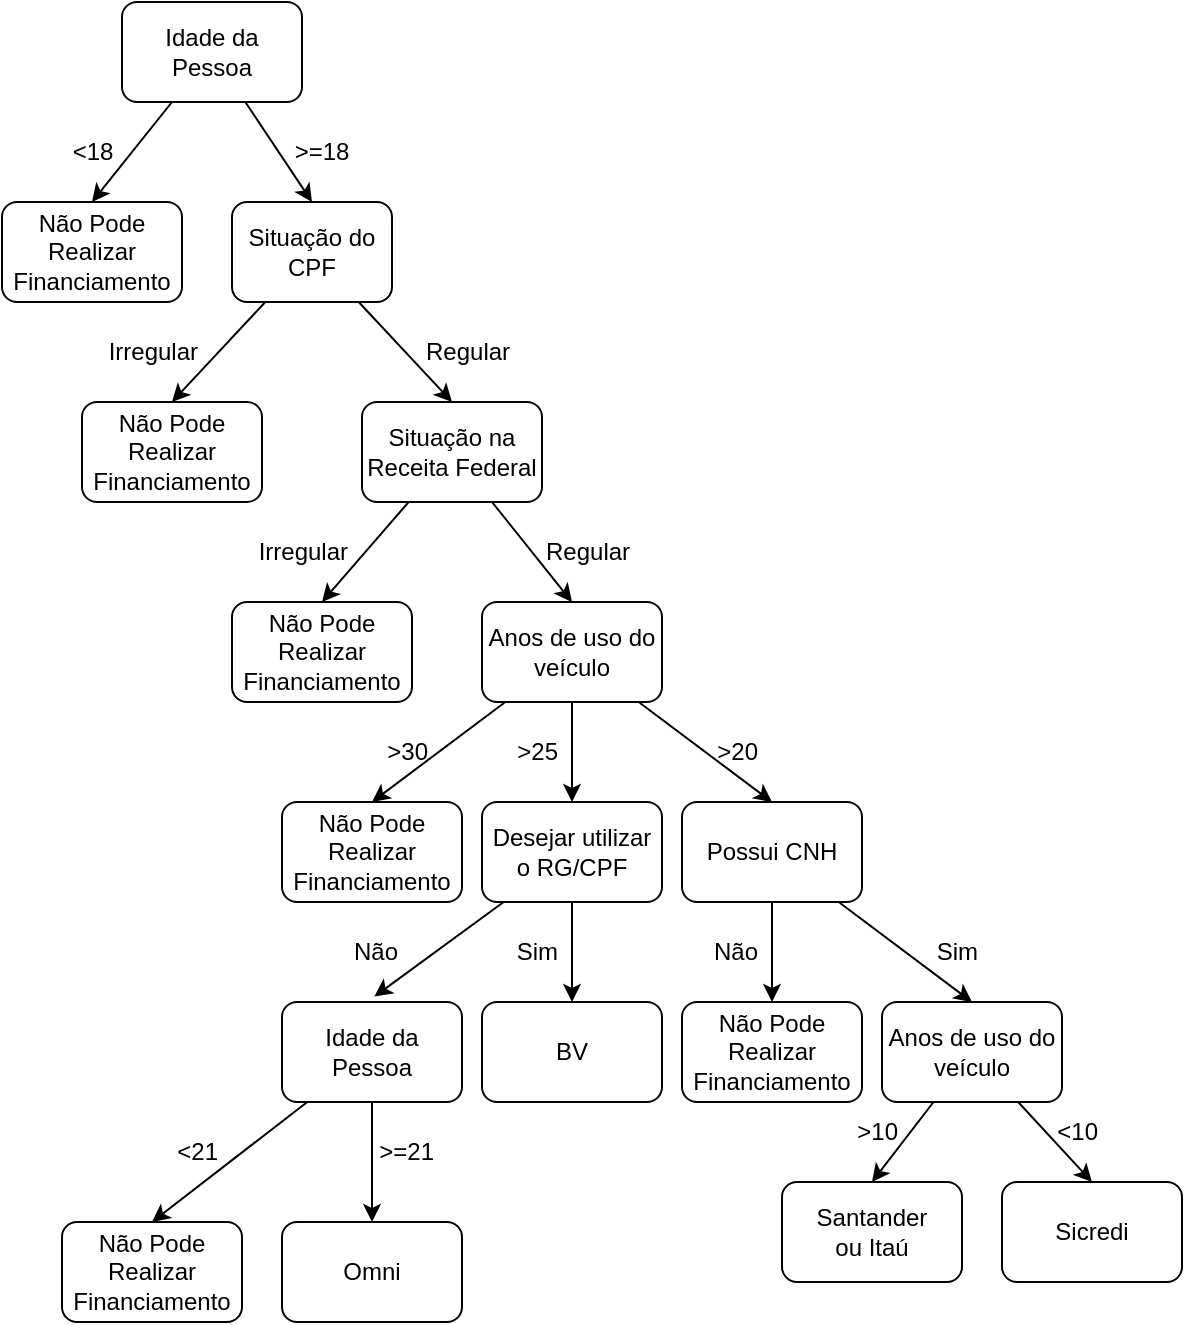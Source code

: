 <mxfile>
    <diagram id="gdjenpCYscjtsmnN4FRi" name="Page-1">
        <mxGraphModel dx="1198" dy="792" grid="1" gridSize="10" guides="1" tooltips="1" connect="1" arrows="1" fold="1" page="1" pageScale="1" pageWidth="1200" pageHeight="1920" math="0" shadow="0">
            <root>
                <mxCell id="0"/>
                <mxCell id="1" parent="0"/>
                <mxCell id="6" value="Não Pode Realizar Financiamento" style="rounded=1;whiteSpace=wrap;html=1;" parent="1" vertex="1">
                    <mxGeometry x="305" y="140" width="90" height="50" as="geometry"/>
                </mxCell>
                <mxCell id="15" style="edgeStyle=none;html=1;entryX=0.5;entryY=0;entryDx=0;entryDy=0;" parent="1" source="7" target="14" edge="1">
                    <mxGeometry relative="1" as="geometry"/>
                </mxCell>
                <mxCell id="18" style="edgeStyle=none;html=1;entryX=0.5;entryY=0;entryDx=0;entryDy=0;" parent="1" source="7" target="17" edge="1">
                    <mxGeometry relative="1" as="geometry"/>
                </mxCell>
                <mxCell id="7" value="Situação do CPF" style="rounded=1;whiteSpace=wrap;html=1;" parent="1" vertex="1">
                    <mxGeometry x="420" y="140" width="80" height="50" as="geometry"/>
                </mxCell>
                <mxCell id="10" value="&amp;lt;18" style="text;html=1;strokeColor=none;fillColor=none;align=center;verticalAlign=middle;whiteSpace=wrap;rounded=0;" parent="1" vertex="1">
                    <mxGeometry x="332.5" y="100" width="35" height="30" as="geometry"/>
                </mxCell>
                <mxCell id="12" value="&amp;gt;=18" style="text;html=1;strokeColor=none;fillColor=none;align=center;verticalAlign=middle;whiteSpace=wrap;rounded=0;" parent="1" vertex="1">
                    <mxGeometry x="450" y="100" width="30" height="30" as="geometry"/>
                </mxCell>
                <mxCell id="14" value="Não Pode Realizar Financiamento" style="rounded=1;whiteSpace=wrap;html=1;" parent="1" vertex="1">
                    <mxGeometry x="345" y="240" width="90" height="50" as="geometry"/>
                </mxCell>
                <mxCell id="16" value="Irregular" style="text;html=1;strokeColor=none;fillColor=none;align=right;verticalAlign=middle;whiteSpace=wrap;rounded=0;" parent="1" vertex="1">
                    <mxGeometry x="345" y="200" width="60" height="30" as="geometry"/>
                </mxCell>
                <mxCell id="21" style="edgeStyle=none;html=1;entryX=0.5;entryY=0;entryDx=0;entryDy=0;" parent="1" source="17" target="20" edge="1">
                    <mxGeometry relative="1" as="geometry"/>
                </mxCell>
                <mxCell id="24" style="edgeStyle=none;html=1;entryX=0.5;entryY=0;entryDx=0;entryDy=0;" parent="1" source="17" target="23" edge="1">
                    <mxGeometry relative="1" as="geometry"/>
                </mxCell>
                <mxCell id="17" value="Situação na Receita Federal" style="rounded=1;whiteSpace=wrap;html=1;" parent="1" vertex="1">
                    <mxGeometry x="485" y="240" width="90" height="50" as="geometry"/>
                </mxCell>
                <mxCell id="19" value="Regular" style="text;html=1;strokeColor=none;fillColor=none;align=left;verticalAlign=middle;whiteSpace=wrap;rounded=0;" parent="1" vertex="1">
                    <mxGeometry x="515" y="200" width="60" height="30" as="geometry"/>
                </mxCell>
                <mxCell id="20" value="Não Pode Realizar Financiamento" style="rounded=1;whiteSpace=wrap;html=1;" parent="1" vertex="1">
                    <mxGeometry x="420" y="340" width="90" height="50" as="geometry"/>
                </mxCell>
                <mxCell id="22" value="Irregular" style="text;html=1;strokeColor=none;fillColor=none;align=right;verticalAlign=middle;whiteSpace=wrap;rounded=0;" parent="1" vertex="1">
                    <mxGeometry x="420" y="300" width="60" height="30" as="geometry"/>
                </mxCell>
                <mxCell id="28" style="edgeStyle=none;html=1;entryX=0.5;entryY=0;entryDx=0;entryDy=0;" parent="1" source="23" target="27" edge="1">
                    <mxGeometry relative="1" as="geometry"/>
                </mxCell>
                <mxCell id="33" style="edgeStyle=none;html=1;entryX=0.5;entryY=0;entryDx=0;entryDy=0;" parent="1" source="23" target="32" edge="1">
                    <mxGeometry relative="1" as="geometry"/>
                </mxCell>
                <mxCell id="47" style="edgeStyle=none;html=1;entryX=0.5;entryY=0;entryDx=0;entryDy=0;" parent="1" source="23" target="46" edge="1">
                    <mxGeometry relative="1" as="geometry"/>
                </mxCell>
                <mxCell id="23" value="Anos de uso do veículo" style="rounded=1;whiteSpace=wrap;html=1;" parent="1" vertex="1">
                    <mxGeometry x="545" y="340" width="90" height="50" as="geometry"/>
                </mxCell>
                <mxCell id="25" value="Regular" style="text;html=1;strokeColor=none;fillColor=none;align=left;verticalAlign=middle;whiteSpace=wrap;rounded=0;" parent="1" vertex="1">
                    <mxGeometry x="575" y="300" width="60" height="30" as="geometry"/>
                </mxCell>
                <mxCell id="27" value="Não Pode Realizar Financiamento" style="rounded=1;whiteSpace=wrap;html=1;" parent="1" vertex="1">
                    <mxGeometry x="445" y="440" width="90" height="50" as="geometry"/>
                </mxCell>
                <mxCell id="29" value="&amp;gt;30" style="text;html=1;strokeColor=none;fillColor=none;align=right;verticalAlign=middle;whiteSpace=wrap;rounded=0;" parent="1" vertex="1">
                    <mxGeometry x="495" y="400" width="25" height="30" as="geometry"/>
                </mxCell>
                <mxCell id="37" style="edgeStyle=none;html=1;entryX=0.5;entryY=0;entryDx=0;entryDy=0;" parent="1" source="30" target="36" edge="1">
                    <mxGeometry relative="1" as="geometry"/>
                </mxCell>
                <mxCell id="39" style="edgeStyle=none;html=1;entryX=0.5;entryY=0;entryDx=0;entryDy=0;" parent="1" source="30" target="38" edge="1">
                    <mxGeometry relative="1" as="geometry"/>
                </mxCell>
                <mxCell id="30" value="Idade da Pessoa" style="rounded=1;whiteSpace=wrap;html=1;" parent="1" vertex="1">
                    <mxGeometry x="445" y="540" width="90" height="50" as="geometry"/>
                </mxCell>
                <mxCell id="54" style="edgeStyle=none;html=1;entryX=0.5;entryY=0;entryDx=0;entryDy=0;" parent="1" source="32" target="53" edge="1">
                    <mxGeometry relative="1" as="geometry"/>
                </mxCell>
                <mxCell id="58" style="edgeStyle=none;html=1;entryX=0.5;entryY=0;entryDx=0;entryDy=0;" parent="1" source="32" target="57" edge="1">
                    <mxGeometry relative="1" as="geometry"/>
                </mxCell>
                <mxCell id="32" value="Possui CNH" style="rounded=1;whiteSpace=wrap;html=1;" parent="1" vertex="1">
                    <mxGeometry x="645" y="440" width="90" height="50" as="geometry"/>
                </mxCell>
                <mxCell id="34" value="&amp;gt;25" style="text;html=1;strokeColor=none;fillColor=none;align=right;verticalAlign=middle;whiteSpace=wrap;rounded=0;" parent="1" vertex="1">
                    <mxGeometry x="565" y="400" width="20" height="30" as="geometry"/>
                </mxCell>
                <mxCell id="36" value="Não Pode Realizar Financiamento" style="rounded=1;whiteSpace=wrap;html=1;" parent="1" vertex="1">
                    <mxGeometry x="335" y="650" width="90" height="50" as="geometry"/>
                </mxCell>
                <mxCell id="38" value="Omni" style="rounded=1;whiteSpace=wrap;html=1;" parent="1" vertex="1">
                    <mxGeometry x="445" y="650" width="90" height="50" as="geometry"/>
                </mxCell>
                <mxCell id="40" value="&amp;gt;=21" style="text;html=1;strokeColor=none;fillColor=none;align=right;verticalAlign=middle;whiteSpace=wrap;rounded=0;" parent="1" vertex="1">
                    <mxGeometry x="492.5" y="600" width="30" height="30" as="geometry"/>
                </mxCell>
                <mxCell id="41" value="&amp;lt;21" style="text;html=1;strokeColor=none;fillColor=none;align=right;verticalAlign=middle;whiteSpace=wrap;rounded=0;" parent="1" vertex="1">
                    <mxGeometry x="385" y="600" width="30" height="30" as="geometry"/>
                </mxCell>
                <mxCell id="43" style="edgeStyle=none;html=1;entryX=0.5;entryY=0;entryDx=0;entryDy=0;" parent="1" source="42" target="6" edge="1">
                    <mxGeometry relative="1" as="geometry"/>
                </mxCell>
                <mxCell id="44" style="edgeStyle=none;html=1;entryX=0.5;entryY=0;entryDx=0;entryDy=0;" parent="1" source="42" target="7" edge="1">
                    <mxGeometry relative="1" as="geometry"/>
                </mxCell>
                <mxCell id="42" value="Idade da Pessoa" style="rounded=1;whiteSpace=wrap;html=1;" parent="1" vertex="1">
                    <mxGeometry x="365" y="40" width="90" height="50" as="geometry"/>
                </mxCell>
                <mxCell id="45" value="&amp;gt;20" style="text;html=1;strokeColor=none;fillColor=none;align=right;verticalAlign=middle;whiteSpace=wrap;rounded=0;" parent="1" vertex="1">
                    <mxGeometry x="665" y="400" width="20" height="30" as="geometry"/>
                </mxCell>
                <mxCell id="48" style="edgeStyle=none;html=1;entryX=0.513;entryY=-0.054;entryDx=0;entryDy=0;entryPerimeter=0;" parent="1" source="46" target="30" edge="1">
                    <mxGeometry relative="1" as="geometry"/>
                </mxCell>
                <mxCell id="51" style="edgeStyle=none;html=1;entryX=0.5;entryY=0;entryDx=0;entryDy=0;" parent="1" source="46" target="50" edge="1">
                    <mxGeometry relative="1" as="geometry"/>
                </mxCell>
                <mxCell id="46" value="Desejar utilizar o RG/CPF" style="rounded=1;whiteSpace=wrap;html=1;" parent="1" vertex="1">
                    <mxGeometry x="545" y="440" width="90" height="50" as="geometry"/>
                </mxCell>
                <mxCell id="49" value="Não" style="text;html=1;strokeColor=none;fillColor=none;align=right;verticalAlign=middle;whiteSpace=wrap;rounded=0;" parent="1" vertex="1">
                    <mxGeometry x="475" y="500" width="30" height="30" as="geometry"/>
                </mxCell>
                <mxCell id="50" value="BV" style="rounded=1;whiteSpace=wrap;html=1;" parent="1" vertex="1">
                    <mxGeometry x="545" y="540" width="90" height="50" as="geometry"/>
                </mxCell>
                <mxCell id="52" value="Sim" style="text;html=1;strokeColor=none;fillColor=none;align=right;verticalAlign=middle;whiteSpace=wrap;rounded=0;" parent="1" vertex="1">
                    <mxGeometry x="555" y="500" width="30" height="30" as="geometry"/>
                </mxCell>
                <mxCell id="53" value="Não Pode Realizar Financiamento" style="rounded=1;whiteSpace=wrap;html=1;" parent="1" vertex="1">
                    <mxGeometry x="645" y="540" width="90" height="50" as="geometry"/>
                </mxCell>
                <mxCell id="55" value="Não" style="text;html=1;strokeColor=none;fillColor=none;align=right;verticalAlign=middle;whiteSpace=wrap;rounded=0;" parent="1" vertex="1">
                    <mxGeometry x="655" y="500" width="30" height="30" as="geometry"/>
                </mxCell>
                <mxCell id="63" style="edgeStyle=none;html=1;entryX=0.5;entryY=0;entryDx=0;entryDy=0;" parent="1" source="57" target="60" edge="1">
                    <mxGeometry relative="1" as="geometry"/>
                </mxCell>
                <mxCell id="64" style="edgeStyle=none;html=1;entryX=0.5;entryY=0;entryDx=0;entryDy=0;" parent="1" source="57" target="62" edge="1">
                    <mxGeometry relative="1" as="geometry"/>
                </mxCell>
                <mxCell id="57" value="Anos de uso do veículo" style="rounded=1;whiteSpace=wrap;html=1;" parent="1" vertex="1">
                    <mxGeometry x="745" y="540" width="90" height="50" as="geometry"/>
                </mxCell>
                <mxCell id="59" value="Sim" style="text;html=1;strokeColor=none;fillColor=none;align=right;verticalAlign=middle;whiteSpace=wrap;rounded=0;" parent="1" vertex="1">
                    <mxGeometry x="765" y="500" width="30" height="30" as="geometry"/>
                </mxCell>
                <mxCell id="60" value="Santander&lt;br&gt;ou Itaú" style="rounded=1;whiteSpace=wrap;html=1;" parent="1" vertex="1">
                    <mxGeometry x="695" y="630" width="90" height="50" as="geometry"/>
                </mxCell>
                <mxCell id="62" value="Sicredi" style="rounded=1;whiteSpace=wrap;html=1;" parent="1" vertex="1">
                    <mxGeometry x="805" y="630" width="90" height="50" as="geometry"/>
                </mxCell>
                <mxCell id="65" value="&amp;gt;10" style="text;html=1;strokeColor=none;fillColor=none;align=right;verticalAlign=middle;whiteSpace=wrap;rounded=0;" parent="1" vertex="1">
                    <mxGeometry x="725" y="590" width="30" height="30" as="geometry"/>
                </mxCell>
                <mxCell id="66" value="&amp;lt;10" style="text;html=1;strokeColor=none;fillColor=none;align=right;verticalAlign=middle;whiteSpace=wrap;rounded=0;" parent="1" vertex="1">
                    <mxGeometry x="825" y="590" width="30" height="30" as="geometry"/>
                </mxCell>
            </root>
        </mxGraphModel>
    </diagram>
</mxfile>